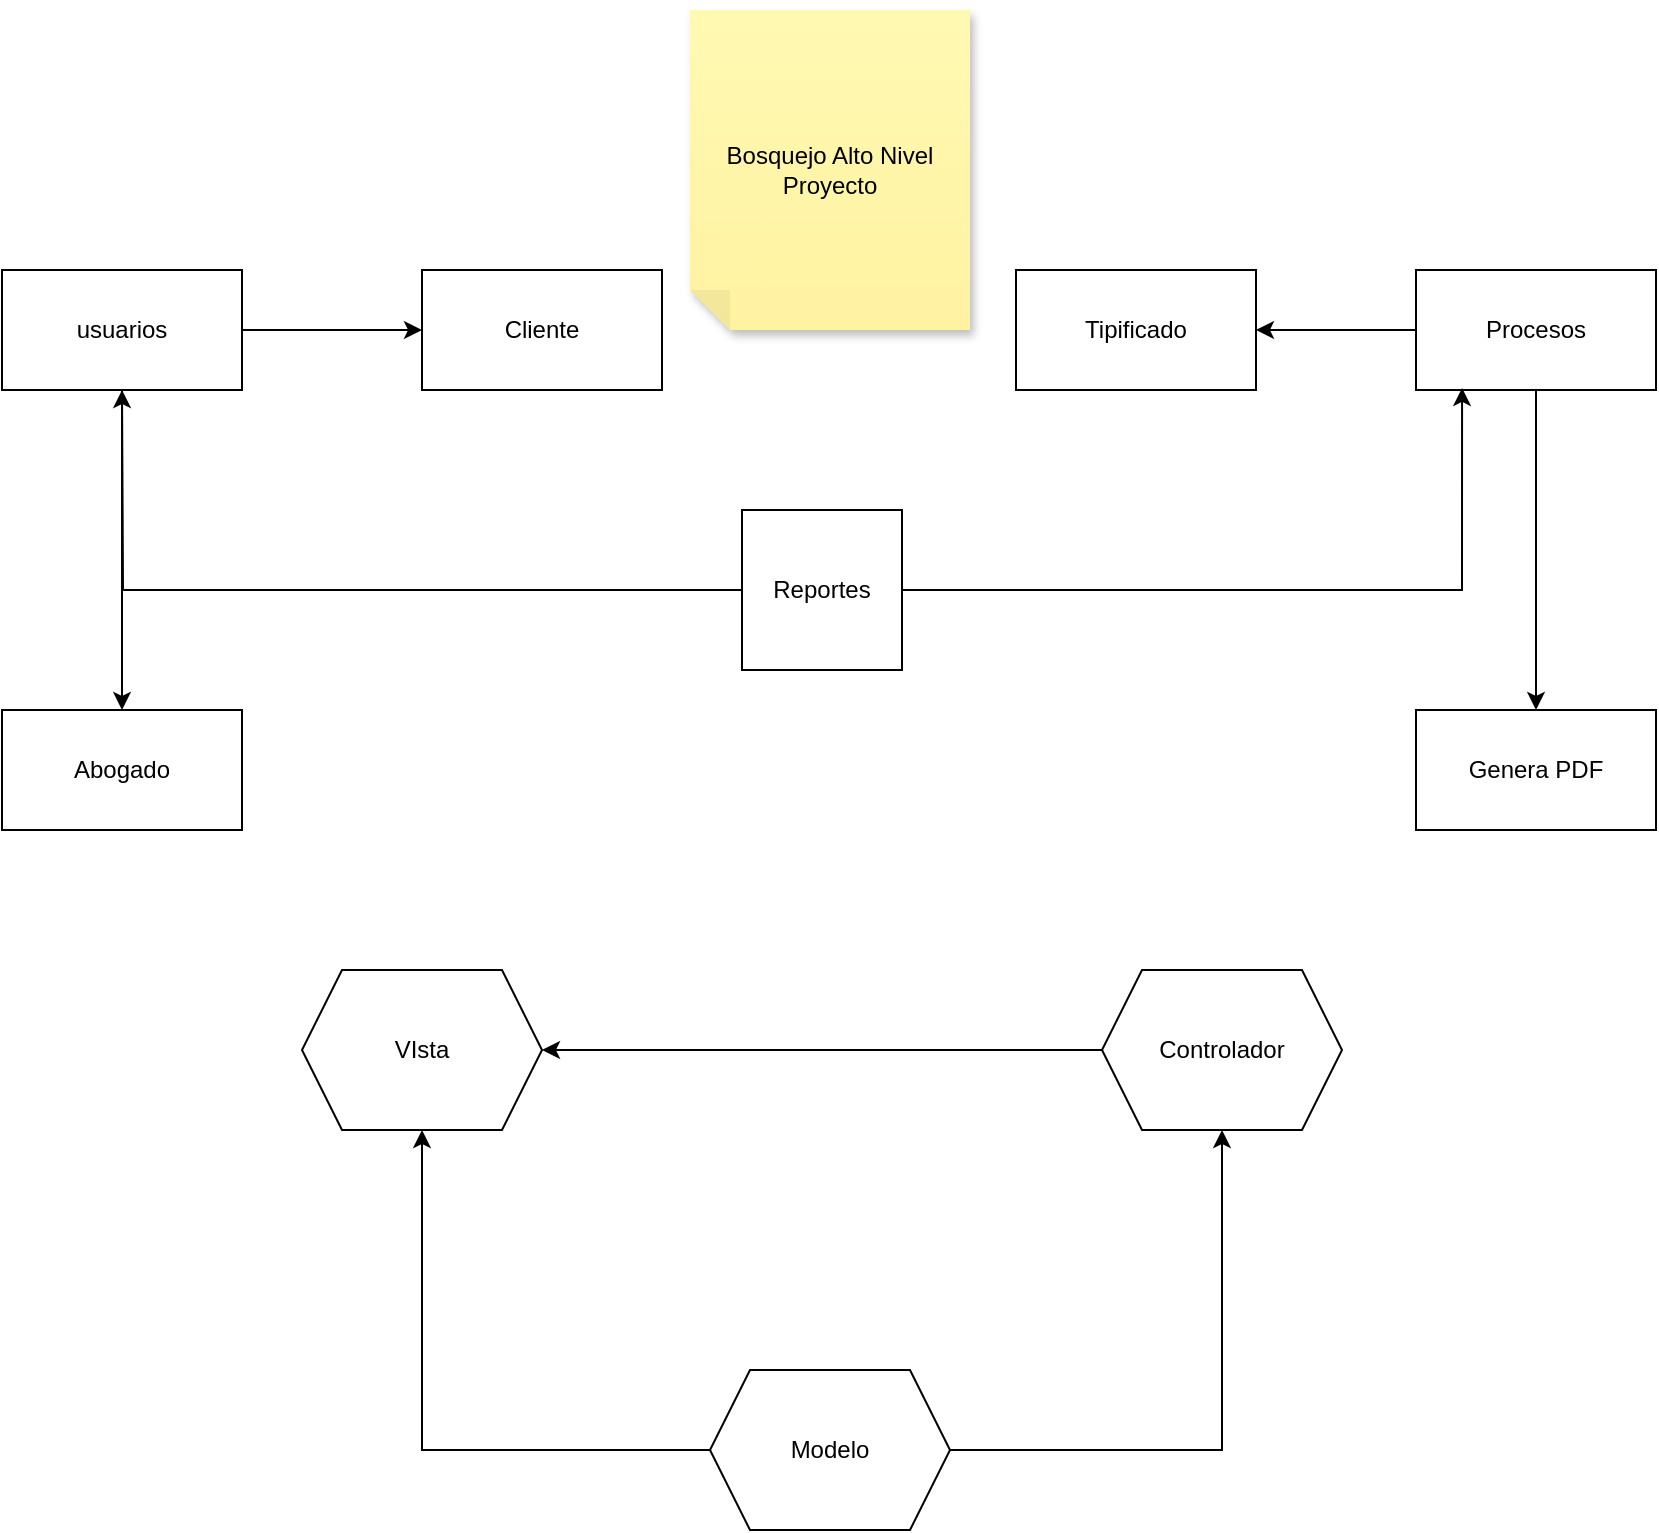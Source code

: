 <mxfile version="21.7.5" type="device">
  <diagram name="Página-1" id="1R44HSLsLrNEzZy6i3QS">
    <mxGraphModel dx="1104" dy="508" grid="1" gridSize="10" guides="1" tooltips="1" connect="1" arrows="1" fold="1" page="1" pageScale="1" pageWidth="827" pageHeight="1169" math="0" shadow="0">
      <root>
        <mxCell id="0" />
        <mxCell id="1" parent="0" />
        <mxCell id="z34UKQWbwMkahRBzToEJ-7" value="" style="edgeStyle=orthogonalEdgeStyle;rounded=0;orthogonalLoop=1;jettySize=auto;html=1;" edge="1" parent="1" source="z34UKQWbwMkahRBzToEJ-1" target="z34UKQWbwMkahRBzToEJ-6">
          <mxGeometry relative="1" as="geometry" />
        </mxCell>
        <mxCell id="z34UKQWbwMkahRBzToEJ-9" value="" style="edgeStyle=orthogonalEdgeStyle;rounded=0;orthogonalLoop=1;jettySize=auto;html=1;" edge="1" parent="1" source="z34UKQWbwMkahRBzToEJ-1" target="z34UKQWbwMkahRBzToEJ-8">
          <mxGeometry relative="1" as="geometry" />
        </mxCell>
        <mxCell id="z34UKQWbwMkahRBzToEJ-1" value="usuarios" style="rounded=0;whiteSpace=wrap;html=1;" vertex="1" parent="1">
          <mxGeometry y="150" width="120" height="60" as="geometry" />
        </mxCell>
        <mxCell id="z34UKQWbwMkahRBzToEJ-6" value="Abogado" style="rounded=0;whiteSpace=wrap;html=1;" vertex="1" parent="1">
          <mxGeometry y="370" width="120" height="60" as="geometry" />
        </mxCell>
        <mxCell id="z34UKQWbwMkahRBzToEJ-8" value="Cliente" style="rounded=0;whiteSpace=wrap;html=1;" vertex="1" parent="1">
          <mxGeometry x="210" y="150" width="120" height="60" as="geometry" />
        </mxCell>
        <mxCell id="z34UKQWbwMkahRBzToEJ-13" value="" style="edgeStyle=orthogonalEdgeStyle;rounded=0;orthogonalLoop=1;jettySize=auto;html=1;" edge="1" parent="1" source="z34UKQWbwMkahRBzToEJ-11" target="z34UKQWbwMkahRBzToEJ-12">
          <mxGeometry relative="1" as="geometry" />
        </mxCell>
        <mxCell id="z34UKQWbwMkahRBzToEJ-15" value="" style="edgeStyle=orthogonalEdgeStyle;rounded=0;orthogonalLoop=1;jettySize=auto;html=1;" edge="1" parent="1" source="z34UKQWbwMkahRBzToEJ-11" target="z34UKQWbwMkahRBzToEJ-14">
          <mxGeometry relative="1" as="geometry" />
        </mxCell>
        <mxCell id="z34UKQWbwMkahRBzToEJ-11" value="Procesos" style="rounded=0;whiteSpace=wrap;html=1;" vertex="1" parent="1">
          <mxGeometry x="707" y="150" width="120" height="60" as="geometry" />
        </mxCell>
        <mxCell id="z34UKQWbwMkahRBzToEJ-12" value="Tipificado" style="rounded=0;whiteSpace=wrap;html=1;" vertex="1" parent="1">
          <mxGeometry x="507" y="150" width="120" height="60" as="geometry" />
        </mxCell>
        <mxCell id="z34UKQWbwMkahRBzToEJ-14" value="Genera PDF" style="rounded=0;whiteSpace=wrap;html=1;" vertex="1" parent="1">
          <mxGeometry x="707" y="370" width="120" height="60" as="geometry" />
        </mxCell>
        <mxCell id="z34UKQWbwMkahRBzToEJ-17" style="edgeStyle=orthogonalEdgeStyle;rounded=0;orthogonalLoop=1;jettySize=auto;html=1;entryX=0.192;entryY=0.983;entryDx=0;entryDy=0;entryPerimeter=0;" edge="1" parent="1" source="z34UKQWbwMkahRBzToEJ-16" target="z34UKQWbwMkahRBzToEJ-11">
          <mxGeometry relative="1" as="geometry" />
        </mxCell>
        <mxCell id="z34UKQWbwMkahRBzToEJ-18" style="edgeStyle=orthogonalEdgeStyle;rounded=0;orthogonalLoop=1;jettySize=auto;html=1;" edge="1" parent="1" source="z34UKQWbwMkahRBzToEJ-16">
          <mxGeometry relative="1" as="geometry">
            <mxPoint x="60" y="210" as="targetPoint" />
          </mxGeometry>
        </mxCell>
        <mxCell id="z34UKQWbwMkahRBzToEJ-16" value="Reportes" style="whiteSpace=wrap;html=1;aspect=fixed;" vertex="1" parent="1">
          <mxGeometry x="370" y="270" width="80" height="80" as="geometry" />
        </mxCell>
        <mxCell id="z34UKQWbwMkahRBzToEJ-19" value="Bosquejo Alto Nivel Proyecto" style="shape=note;whiteSpace=wrap;html=1;backgroundOutline=1;fontColor=#000000;darkOpacity=0.05;fillColor=#FFF9B2;strokeColor=none;fillStyle=solid;direction=west;gradientDirection=north;gradientColor=#FFF2A1;shadow=1;size=20;pointerEvents=1;" vertex="1" parent="1">
          <mxGeometry x="344" y="20" width="140" height="160" as="geometry" />
        </mxCell>
        <mxCell id="z34UKQWbwMkahRBzToEJ-22" value="" style="edgeStyle=orthogonalEdgeStyle;rounded=0;orthogonalLoop=1;jettySize=auto;html=1;" edge="1" parent="1" source="z34UKQWbwMkahRBzToEJ-20" target="z34UKQWbwMkahRBzToEJ-21">
          <mxGeometry relative="1" as="geometry" />
        </mxCell>
        <mxCell id="z34UKQWbwMkahRBzToEJ-24" value="" style="edgeStyle=orthogonalEdgeStyle;rounded=0;orthogonalLoop=1;jettySize=auto;html=1;" edge="1" parent="1" source="z34UKQWbwMkahRBzToEJ-20" target="z34UKQWbwMkahRBzToEJ-23">
          <mxGeometry relative="1" as="geometry" />
        </mxCell>
        <mxCell id="z34UKQWbwMkahRBzToEJ-20" value="Modelo" style="shape=hexagon;perimeter=hexagonPerimeter2;whiteSpace=wrap;html=1;fixedSize=1;" vertex="1" parent="1">
          <mxGeometry x="354" y="700" width="120" height="80" as="geometry" />
        </mxCell>
        <mxCell id="z34UKQWbwMkahRBzToEJ-21" value="VIsta" style="shape=hexagon;perimeter=hexagonPerimeter2;whiteSpace=wrap;html=1;fixedSize=1;" vertex="1" parent="1">
          <mxGeometry x="150" y="500" width="120" height="80" as="geometry" />
        </mxCell>
        <mxCell id="z34UKQWbwMkahRBzToEJ-25" style="edgeStyle=orthogonalEdgeStyle;rounded=0;orthogonalLoop=1;jettySize=auto;html=1;" edge="1" parent="1" source="z34UKQWbwMkahRBzToEJ-23" target="z34UKQWbwMkahRBzToEJ-21">
          <mxGeometry relative="1" as="geometry" />
        </mxCell>
        <mxCell id="z34UKQWbwMkahRBzToEJ-23" value="Controlador" style="shape=hexagon;perimeter=hexagonPerimeter2;whiteSpace=wrap;html=1;fixedSize=1;" vertex="1" parent="1">
          <mxGeometry x="550" y="500" width="120" height="80" as="geometry" />
        </mxCell>
      </root>
    </mxGraphModel>
  </diagram>
</mxfile>
